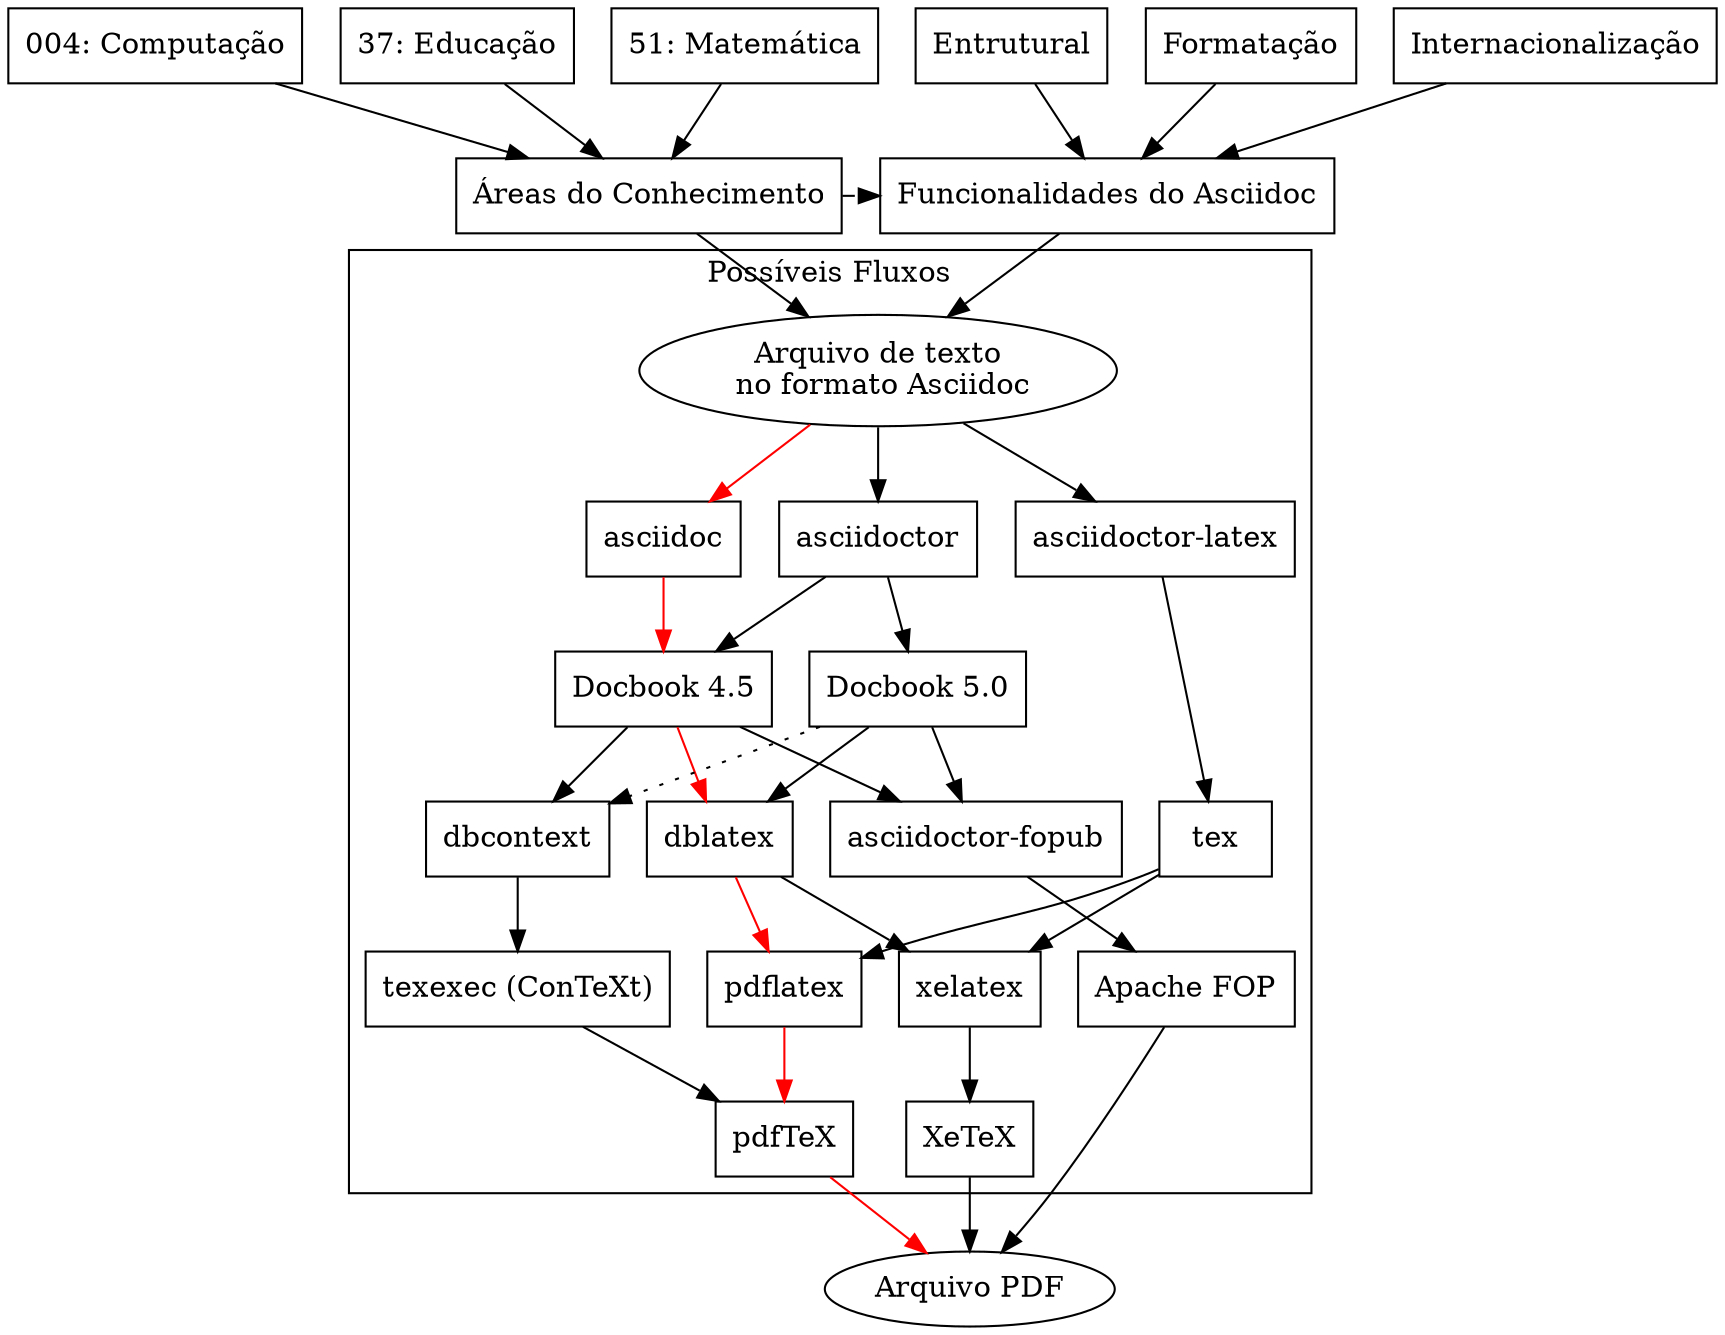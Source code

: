digraph test123 {
  compound=true;
  node [shape=box];
  

  estruturais[label="Entrutural"];
  formatacao[label="Formatação"];
  i18n[label="Internacionalização"];
  funcionalidades[label="Funcionalidades do Asciidoc"];
  estruturais->funcionalidades;
  formatacao->funcionalidades
  i18n->funcionalidades;

  a004[label="004: Computação"]
  a37[label="37: Educação"]
  a51[label="51: Matemática"]
  
  AC[label="Áreas do Conhecimento"]
  AC->adoc;
  AC->funcionalidades[style="dashed"];
  a004->AC;
  a37->AC;
  a51->AC;
  
  funcionalidades->adoc;
  {rank=same AC funcionalidades}
  
  adoc[label="Arquivo de texto\n no formato Asciidoc" shape="ellipse"];


  pdf[label="Arquivo PDF" shape="ellipse"];

  subgraph cluster_fluxos {
    label = "Possíveis Fluxos";    
    asciidoc[label="asciidoc"];
    asciidoctor[label="asciidoctor"];
    asciidoctor_latex[label="asciidoctor-latex"];
    
    {rank=same asciidoc asciidoctor asciidoctor_latex}

    docbook45[label="Docbook 4.5"];
    docbook5[label="Docbook 5.0"];

    dblatex;
    dbcontext;

    pdflatex;

    texexec[label="texexec (ConTeXt)"]


    adoc->asciidoc[color="red"];
    adoc->asciidoctor;
    adoc->asciidoctor_latex;

    asciidoc->docbook45[color="red"];
    asciidoctor->docbook45;
    asciidoctor->docbook5;

    docbook45->dblatex[color="red"];
    docbook45->dbcontext;

    fo[label="asciidoctor-fopub"];
    docbook5->dblatex;
    docbook5->dbcontext[style=dotted];
    docbook45->fo;
    docbook5->fo;


    dblatex->pdflatex[color="red"];
    dblatex->xelatex;
    dbcontext->texexec;

    tex;
    asciidoctor_latex -> tex;
    tex->pdflatex;
    tex->xelatex;

    fop[label="Apache FOP"]
    fo->fop

    pdfTeX;
    xelatex;
    
    {rank=same tex dblatex dbcontext}

    pdflatex->pdfTeX[color="red"];
    texexec->pdfTeX;
    xelatex->XeTeX;

  }
  
  pdfTeX->pdf[color="red"];
  XeTeX->pdf;
  fop->pdf;

#  #pdfTeX-texexec;
  
}

